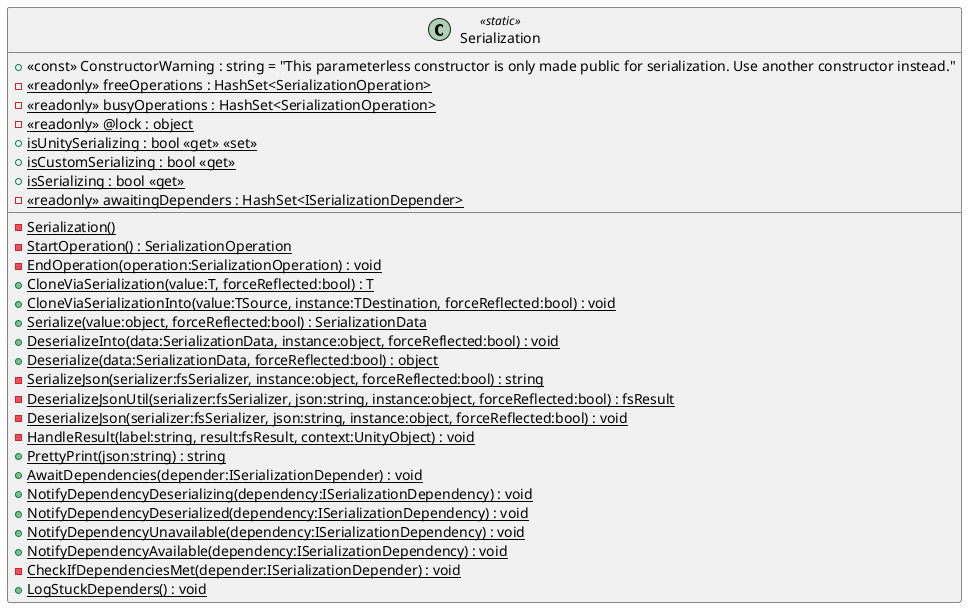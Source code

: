 @startuml
class Serialization <<static>> {
    {static} - Serialization()
    + <<const>> ConstructorWarning : string = "This parameterless constructor is only made public for serialization. Use another constructor instead."
    - {static} <<readonly>> freeOperations : HashSet<SerializationOperation>
    - {static} <<readonly>> busyOperations : HashSet<SerializationOperation>
    - {static} <<readonly>> @lock : object
    + {static} isUnitySerializing : bool <<get>> <<set>>
    + {static} isCustomSerializing : bool <<get>>
    + {static} isSerializing : bool <<get>>
    - {static} StartOperation() : SerializationOperation
    - {static} EndOperation(operation:SerializationOperation) : void
    + {static} CloneViaSerialization(value:T, forceReflected:bool) : T
    + {static} CloneViaSerializationInto(value:TSource, instance:TDestination, forceReflected:bool) : void
    + {static} Serialize(value:object, forceReflected:bool) : SerializationData
    + {static} DeserializeInto(data:SerializationData, instance:object, forceReflected:bool) : void
    + {static} Deserialize(data:SerializationData, forceReflected:bool) : object
    - {static} SerializeJson(serializer:fsSerializer, instance:object, forceReflected:bool) : string
    - {static} DeserializeJsonUtil(serializer:fsSerializer, json:string, instance:object, forceReflected:bool) : fsResult
    - {static} DeserializeJson(serializer:fsSerializer, json:string, instance:object, forceReflected:bool) : void
    - {static} HandleResult(label:string, result:fsResult, context:UnityObject) : void
    + {static} PrettyPrint(json:string) : string
    - {static} <<readonly>> awaitingDependers : HashSet<ISerializationDepender>
    + {static} AwaitDependencies(depender:ISerializationDepender) : void
    + {static} NotifyDependencyDeserializing(dependency:ISerializationDependency) : void
    + {static} NotifyDependencyDeserialized(dependency:ISerializationDependency) : void
    + {static} NotifyDependencyUnavailable(dependency:ISerializationDependency) : void
    + {static} NotifyDependencyAvailable(dependency:ISerializationDependency) : void
    - {static} CheckIfDependenciesMet(depender:ISerializationDepender) : void
    + {static} LogStuckDependers() : void
}
@enduml
